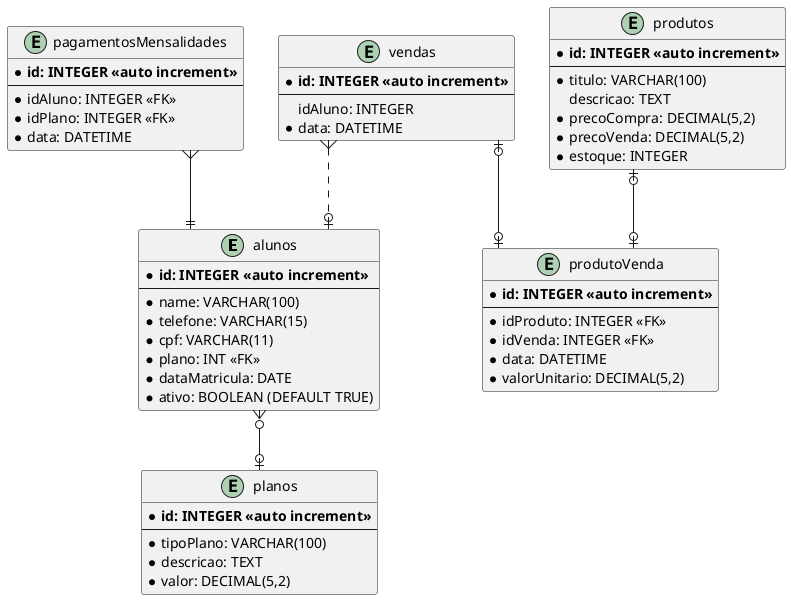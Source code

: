 @startuml TitaniumAcadDB
skinparam linetype ortho

entity "alunos" {
* **id: INTEGER <<auto increment>>**
--
*name: VARCHAR(100)
*telefone: VARCHAR(15)
*cpf: VARCHAR(11)
*plano: INT <<FK>>
*dataMatricula: DATE
*ativo: BOOLEAN (DEFAULT TRUE)
}

entity "produtos" {
* **id: INTEGER <<auto increment>>**
--
*titulo: VARCHAR(100)
 descricao: TEXT
*precoCompra: DECIMAL(5,2)
*precoVenda: DECIMAL(5,2)
*estoque: INTEGER
}


entity "vendas" {
* **id: INTEGER <<auto increment>>**
--
 idAluno: INTEGER
*data: DATETIME
}

entity "produtoVenda" {
* **id: INTEGER <<auto increment>>**
--
*idProduto: INTEGER <<FK>>
*idVenda: INTEGER <<FK>>
*data: DATETIME
*valorUnitario: DECIMAL(5,2)
}

entity "planos" {
* **id: INTEGER <<auto increment>>**
--
*tipoPlano: VARCHAR(100)
*descricao: TEXT
*valor: DECIMAL(5,2)
}

entity "pagamentosMensalidades" {
* **id: INTEGER <<auto increment>>**
--
*idAluno: INTEGER <<FK>>
*idPlano: INTEGER <<FK>>
*data: DATETIME
}

alunos }o--o|planos
vendas |o--o| produtoVenda
produtos |o--o| produtoVenda
pagamentosMensalidades }--|| alunos
vendas }..o| alunos



@enduml